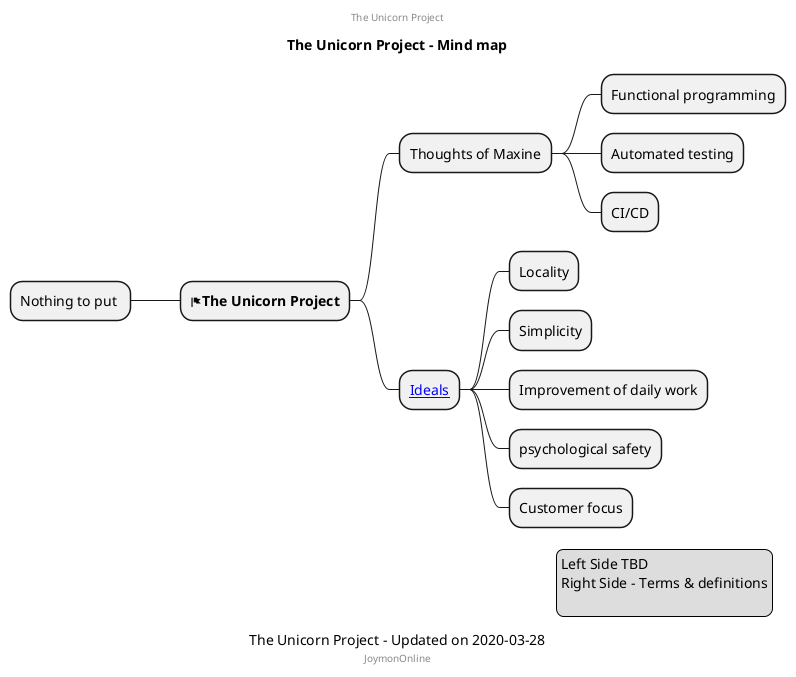 @startmindmap
caption The Unicorn Project - Updated on 2020-03-28
title The Unicorn Project - Mind map
center header
The Unicorn Project
endheader

* <&flag><b>The Unicorn Project</b>
** Thoughts of Maxine
*** Functional programming
*** Automated testing
*** CI/CD
** [[https://www.linkedin.com/pulse/unicorn-project-five-ideals-michal-florys/ Ideals]]
*** Locality
*** Simplicity
*** Improvement of daily work
*** psychological safety
*** Customer focus
left side
** Nothing to put 
center footer JoymonOnline

legend right
  Left Side TBD
  Right Side - Terms & definitions
  
endlegend

@endmindmap
